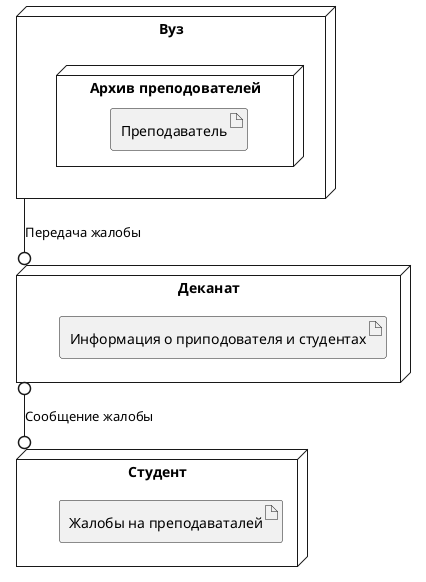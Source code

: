 @startuml razvert
node Студент{
    artifact "Жалобы на преподаваталей"
}

node Деканат{
    artifact "Информация о приподователя и студентах"
}

Деканат 0--0 Студент : Сообщение жалобы
node Вуз{
    node "Архив преподователей"{
        artifact "Преподаватель"
    }
}

Вуз --0 Деканат: Передача жалобы
@enduml